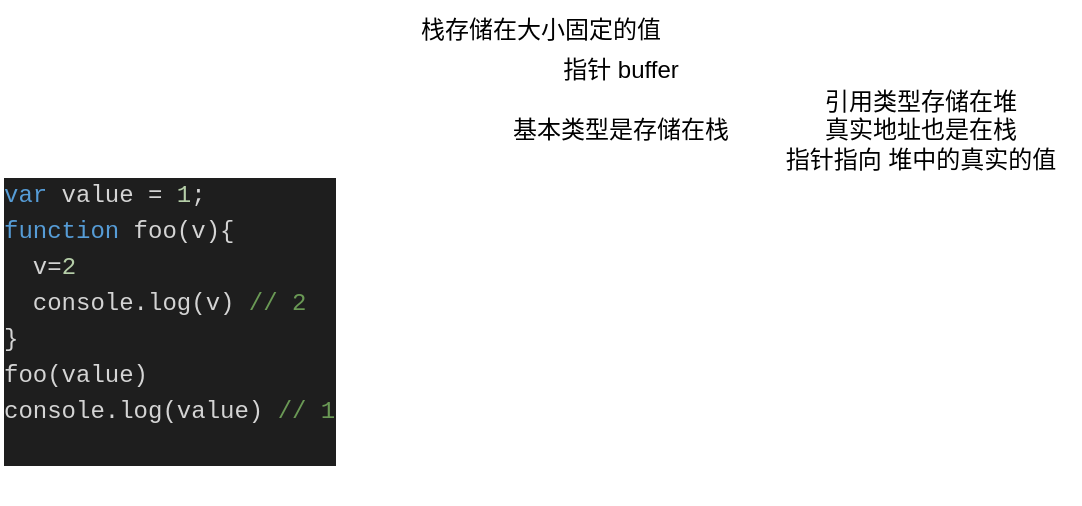 <mxfile>
    <diagram id="SAbnhl6KuE2vi7AgR7Hm" name="第 1 页">
        <mxGraphModel dx="285" dy="626" grid="1" gridSize="10" guides="1" tooltips="1" connect="1" arrows="1" fold="1" page="1" pageScale="1" pageWidth="827" pageHeight="1169" math="0" shadow="0">
            <root>
                <mxCell id="0"/>
                <mxCell id="1" parent="0"/>
                <UserObject label="&lt;div style=&quot;color: #d4d4d4;background-color: #1e1e1e;font-family: Menlo, Monaco, &#39;Courier New&#39;, monospace;font-weight: normal;font-size: 12px;line-height: 18px;white-space: pre;&quot;&gt;&lt;div&gt;&lt;span style=&quot;color: #569cd6;&quot;&gt;var&lt;/span&gt;&lt;span style=&quot;color: #d4d4d4;&quot;&gt; value = &lt;/span&gt;&lt;span style=&quot;color: #b5cea8;&quot;&gt;1&lt;/span&gt;&lt;span style=&quot;color: #d4d4d4;&quot;&gt;;&lt;/span&gt;&lt;/div&gt;&lt;div&gt;&lt;span style=&quot;color: #569cd6;&quot;&gt;function&lt;/span&gt;&lt;span style=&quot;color: #d4d4d4;&quot;&gt; foo(v){&lt;/span&gt;&lt;/div&gt;&lt;div&gt;&lt;span style=&quot;color: #d4d4d4;&quot;&gt;  v=&lt;/span&gt;&lt;span style=&quot;color: #b5cea8;&quot;&gt;2&lt;/span&gt;&lt;/div&gt;&lt;div&gt;&lt;span style=&quot;color: #d4d4d4;&quot;&gt;  console.log(v) &lt;/span&gt;&lt;span style=&quot;color: #6a9955;&quot;&gt;// 2&lt;/span&gt;&lt;/div&gt;&lt;div&gt;&lt;span style=&quot;color: #d4d4d4;&quot;&gt;}&lt;/span&gt;&lt;/div&gt;&lt;div&gt;&lt;span style=&quot;color: #d4d4d4;&quot;&gt;foo(value)&lt;/span&gt;&lt;/div&gt;&lt;div&gt;&lt;span style=&quot;color: #d4d4d4;&quot;&gt;console.log(value) &lt;/span&gt;&lt;span style=&quot;color: #6a9955;&quot;&gt;// 1&lt;/span&gt;&lt;/div&gt;&lt;br&gt;&lt;/div&gt;" id="2">
                    <mxCell style="text;whiteSpace=wrap;html=1;" vertex="1" parent="1">
                        <mxGeometry x="260" y="200" width="200" height="170" as="geometry"/>
                    </mxCell>
                </UserObject>
                <mxCell id="3" value="基本类型是存储在栈" style="text;html=1;align=center;verticalAlign=middle;resizable=0;points=[];autosize=1;strokeColor=none;fillColor=none;" vertex="1" parent="1">
                    <mxGeometry x="505" y="168" width="130" height="30" as="geometry"/>
                </mxCell>
                <mxCell id="4" value="引用类型存储在堆&lt;div&gt;真实地址也是在栈&lt;/div&gt;&lt;div&gt;指针指向 堆中的真实的值&lt;/div&gt;" style="text;html=1;align=center;verticalAlign=middle;resizable=0;points=[];autosize=1;strokeColor=none;fillColor=none;" vertex="1" parent="1">
                    <mxGeometry x="640" y="153" width="160" height="60" as="geometry"/>
                </mxCell>
                <mxCell id="5" value="指针 buffer" style="text;html=1;align=center;verticalAlign=middle;resizable=0;points=[];autosize=1;strokeColor=none;fillColor=none;" vertex="1" parent="1">
                    <mxGeometry x="530" y="138" width="80" height="30" as="geometry"/>
                </mxCell>
                <mxCell id="6" value="栈存储在大小固定的值" style="text;html=1;align=center;verticalAlign=middle;resizable=0;points=[];autosize=1;strokeColor=none;fillColor=none;" vertex="1" parent="1">
                    <mxGeometry x="460" y="118" width="140" height="30" as="geometry"/>
                </mxCell>
            </root>
        </mxGraphModel>
    </diagram>
</mxfile>